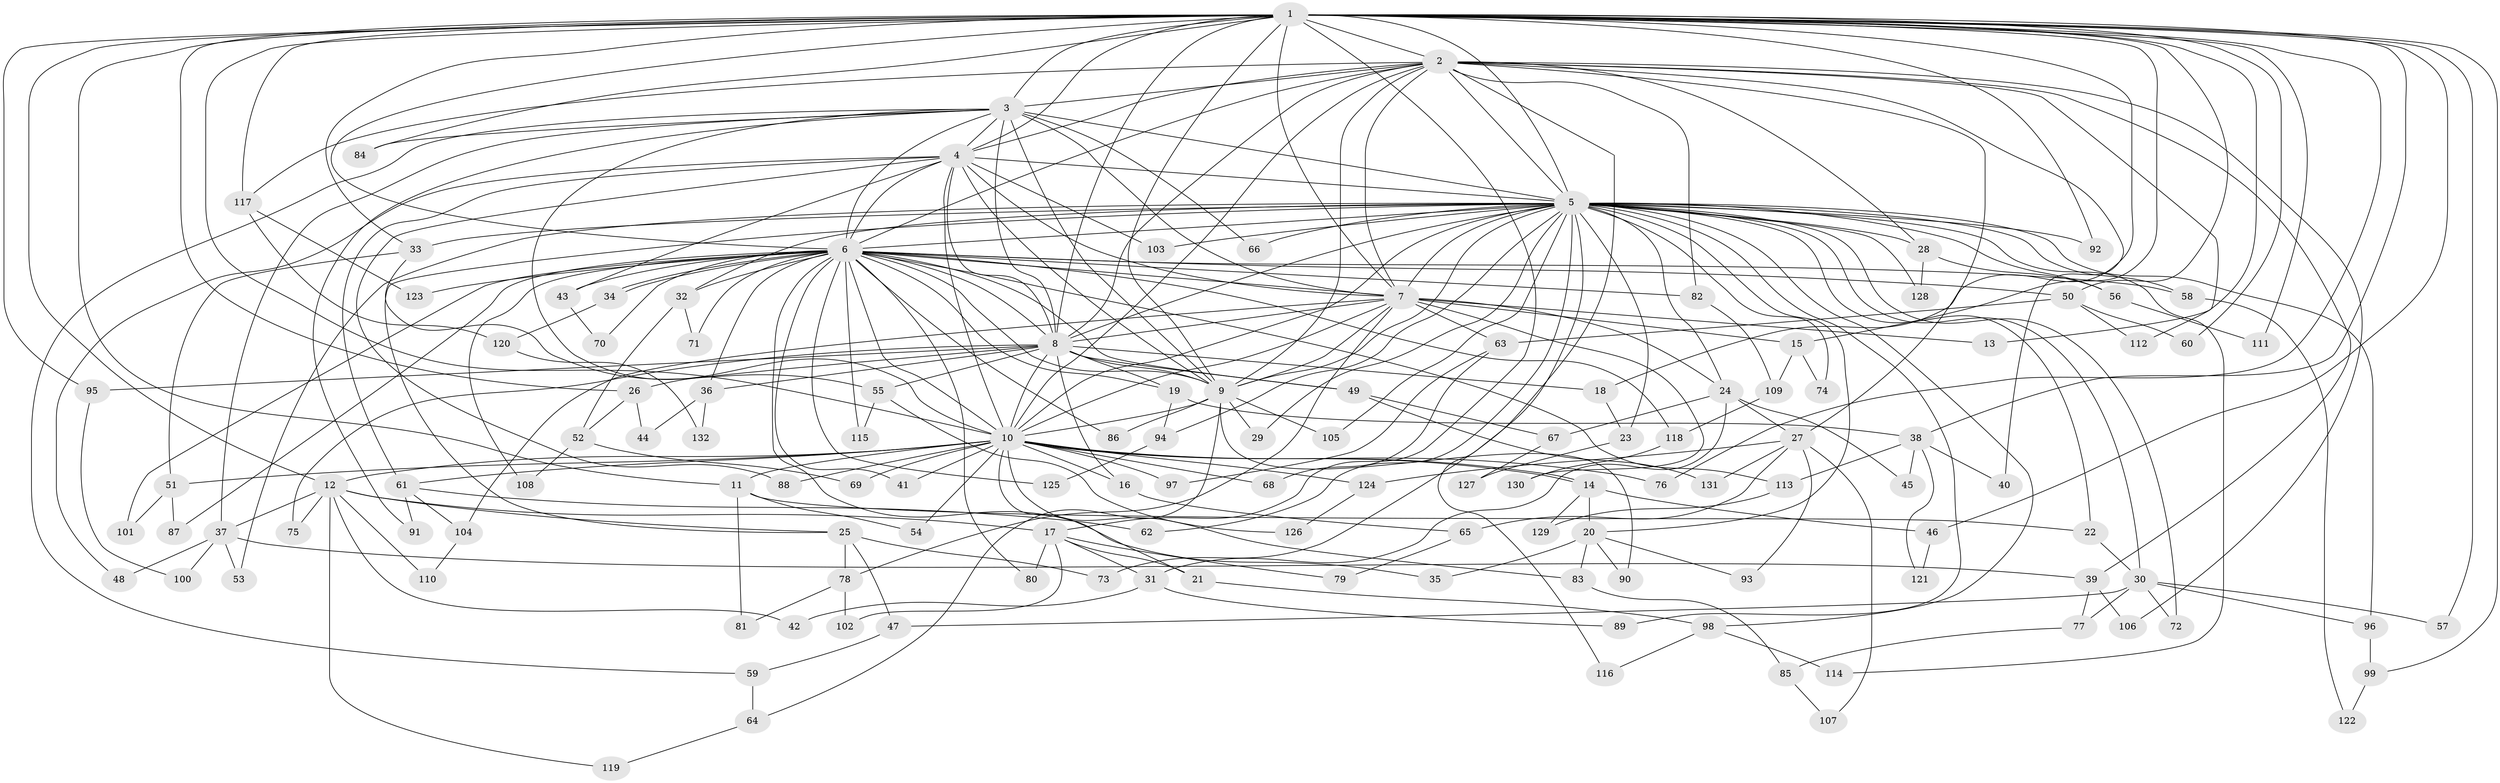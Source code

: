 // coarse degree distribution, {28: 0.01020408163265306, 16: 0.02040816326530612, 12: 0.02040816326530612, 13: 0.01020408163265306, 50: 0.01020408163265306, 17: 0.01020408163265306, 31: 0.01020408163265306, 6: 0.061224489795918366, 2: 0.45918367346938777, 5: 0.02040816326530612, 4: 0.12244897959183673, 7: 0.030612244897959183, 3: 0.20408163265306123, 8: 0.01020408163265306}
// Generated by graph-tools (version 1.1) at 2025/23/03/03/25 07:23:38]
// undirected, 132 vertices, 289 edges
graph export_dot {
graph [start="1"]
  node [color=gray90,style=filled];
  1;
  2;
  3;
  4;
  5;
  6;
  7;
  8;
  9;
  10;
  11;
  12;
  13;
  14;
  15;
  16;
  17;
  18;
  19;
  20;
  21;
  22;
  23;
  24;
  25;
  26;
  27;
  28;
  29;
  30;
  31;
  32;
  33;
  34;
  35;
  36;
  37;
  38;
  39;
  40;
  41;
  42;
  43;
  44;
  45;
  46;
  47;
  48;
  49;
  50;
  51;
  52;
  53;
  54;
  55;
  56;
  57;
  58;
  59;
  60;
  61;
  62;
  63;
  64;
  65;
  66;
  67;
  68;
  69;
  70;
  71;
  72;
  73;
  74;
  75;
  76;
  77;
  78;
  79;
  80;
  81;
  82;
  83;
  84;
  85;
  86;
  87;
  88;
  89;
  90;
  91;
  92;
  93;
  94;
  95;
  96;
  97;
  98;
  99;
  100;
  101;
  102;
  103;
  104;
  105;
  106;
  107;
  108;
  109;
  110;
  111;
  112;
  113;
  114;
  115;
  116;
  117;
  118;
  119;
  120;
  121;
  122;
  123;
  124;
  125;
  126;
  127;
  128;
  129;
  130;
  131;
  132;
  1 -- 2;
  1 -- 3;
  1 -- 4;
  1 -- 5;
  1 -- 6;
  1 -- 7;
  1 -- 8;
  1 -- 9;
  1 -- 10;
  1 -- 11;
  1 -- 12;
  1 -- 13;
  1 -- 15;
  1 -- 17;
  1 -- 18;
  1 -- 26;
  1 -- 33;
  1 -- 38;
  1 -- 46;
  1 -- 50;
  1 -- 57;
  1 -- 60;
  1 -- 76;
  1 -- 84;
  1 -- 92;
  1 -- 95;
  1 -- 99;
  1 -- 111;
  1 -- 117;
  2 -- 3;
  2 -- 4;
  2 -- 5;
  2 -- 6;
  2 -- 7;
  2 -- 8;
  2 -- 9;
  2 -- 10;
  2 -- 27;
  2 -- 28;
  2 -- 39;
  2 -- 40;
  2 -- 73;
  2 -- 82;
  2 -- 106;
  2 -- 112;
  2 -- 117;
  3 -- 4;
  3 -- 5;
  3 -- 6;
  3 -- 7;
  3 -- 8;
  3 -- 9;
  3 -- 10;
  3 -- 37;
  3 -- 59;
  3 -- 66;
  3 -- 84;
  3 -- 91;
  4 -- 5;
  4 -- 6;
  4 -- 7;
  4 -- 8;
  4 -- 9;
  4 -- 10;
  4 -- 43;
  4 -- 48;
  4 -- 61;
  4 -- 88;
  4 -- 103;
  5 -- 6;
  5 -- 7;
  5 -- 8;
  5 -- 9;
  5 -- 10;
  5 -- 20;
  5 -- 22;
  5 -- 23;
  5 -- 24;
  5 -- 25;
  5 -- 28;
  5 -- 29;
  5 -- 30;
  5 -- 32;
  5 -- 33;
  5 -- 53;
  5 -- 56;
  5 -- 58;
  5 -- 62;
  5 -- 66;
  5 -- 72;
  5 -- 74;
  5 -- 89;
  5 -- 92;
  5 -- 94;
  5 -- 96;
  5 -- 98;
  5 -- 103;
  5 -- 105;
  5 -- 114;
  5 -- 116;
  5 -- 128;
  6 -- 7;
  6 -- 8;
  6 -- 9;
  6 -- 10;
  6 -- 19;
  6 -- 32;
  6 -- 34;
  6 -- 34;
  6 -- 35;
  6 -- 36;
  6 -- 41;
  6 -- 43;
  6 -- 49;
  6 -- 50;
  6 -- 58;
  6 -- 70;
  6 -- 71;
  6 -- 80;
  6 -- 82;
  6 -- 86;
  6 -- 87;
  6 -- 101;
  6 -- 108;
  6 -- 113;
  6 -- 115;
  6 -- 118;
  6 -- 123;
  6 -- 125;
  7 -- 8;
  7 -- 9;
  7 -- 10;
  7 -- 13;
  7 -- 15;
  7 -- 24;
  7 -- 63;
  7 -- 78;
  7 -- 104;
  7 -- 130;
  8 -- 9;
  8 -- 10;
  8 -- 16;
  8 -- 18;
  8 -- 19;
  8 -- 26;
  8 -- 36;
  8 -- 49;
  8 -- 55;
  8 -- 75;
  8 -- 95;
  9 -- 10;
  9 -- 29;
  9 -- 64;
  9 -- 86;
  9 -- 90;
  9 -- 105;
  10 -- 11;
  10 -- 12;
  10 -- 14;
  10 -- 14;
  10 -- 16;
  10 -- 21;
  10 -- 41;
  10 -- 51;
  10 -- 54;
  10 -- 61;
  10 -- 68;
  10 -- 69;
  10 -- 76;
  10 -- 83;
  10 -- 88;
  10 -- 97;
  10 -- 124;
  11 -- 22;
  11 -- 54;
  11 -- 81;
  12 -- 17;
  12 -- 25;
  12 -- 37;
  12 -- 42;
  12 -- 75;
  12 -- 110;
  12 -- 119;
  14 -- 20;
  14 -- 46;
  14 -- 129;
  15 -- 74;
  15 -- 109;
  16 -- 65;
  17 -- 21;
  17 -- 31;
  17 -- 79;
  17 -- 80;
  17 -- 102;
  18 -- 23;
  19 -- 38;
  19 -- 94;
  20 -- 35;
  20 -- 83;
  20 -- 90;
  20 -- 93;
  21 -- 98;
  22 -- 30;
  23 -- 127;
  24 -- 27;
  24 -- 31;
  24 -- 45;
  24 -- 67;
  25 -- 47;
  25 -- 73;
  25 -- 78;
  26 -- 44;
  26 -- 52;
  27 -- 65;
  27 -- 93;
  27 -- 107;
  27 -- 124;
  27 -- 131;
  28 -- 56;
  28 -- 128;
  30 -- 47;
  30 -- 57;
  30 -- 72;
  30 -- 77;
  30 -- 96;
  31 -- 42;
  31 -- 89;
  32 -- 52;
  32 -- 71;
  33 -- 51;
  33 -- 55;
  34 -- 120;
  36 -- 44;
  36 -- 132;
  37 -- 39;
  37 -- 48;
  37 -- 53;
  37 -- 100;
  38 -- 40;
  38 -- 45;
  38 -- 113;
  38 -- 121;
  39 -- 77;
  39 -- 106;
  43 -- 70;
  46 -- 121;
  47 -- 59;
  49 -- 67;
  49 -- 131;
  50 -- 60;
  50 -- 63;
  50 -- 112;
  51 -- 87;
  51 -- 101;
  52 -- 69;
  52 -- 108;
  55 -- 115;
  55 -- 126;
  56 -- 111;
  58 -- 122;
  59 -- 64;
  61 -- 62;
  61 -- 91;
  61 -- 104;
  63 -- 68;
  63 -- 97;
  64 -- 119;
  65 -- 79;
  67 -- 127;
  77 -- 85;
  78 -- 81;
  78 -- 102;
  82 -- 109;
  83 -- 85;
  85 -- 107;
  94 -- 125;
  95 -- 100;
  96 -- 99;
  98 -- 114;
  98 -- 116;
  99 -- 122;
  104 -- 110;
  109 -- 118;
  113 -- 129;
  117 -- 120;
  117 -- 123;
  118 -- 130;
  120 -- 132;
  124 -- 126;
}
